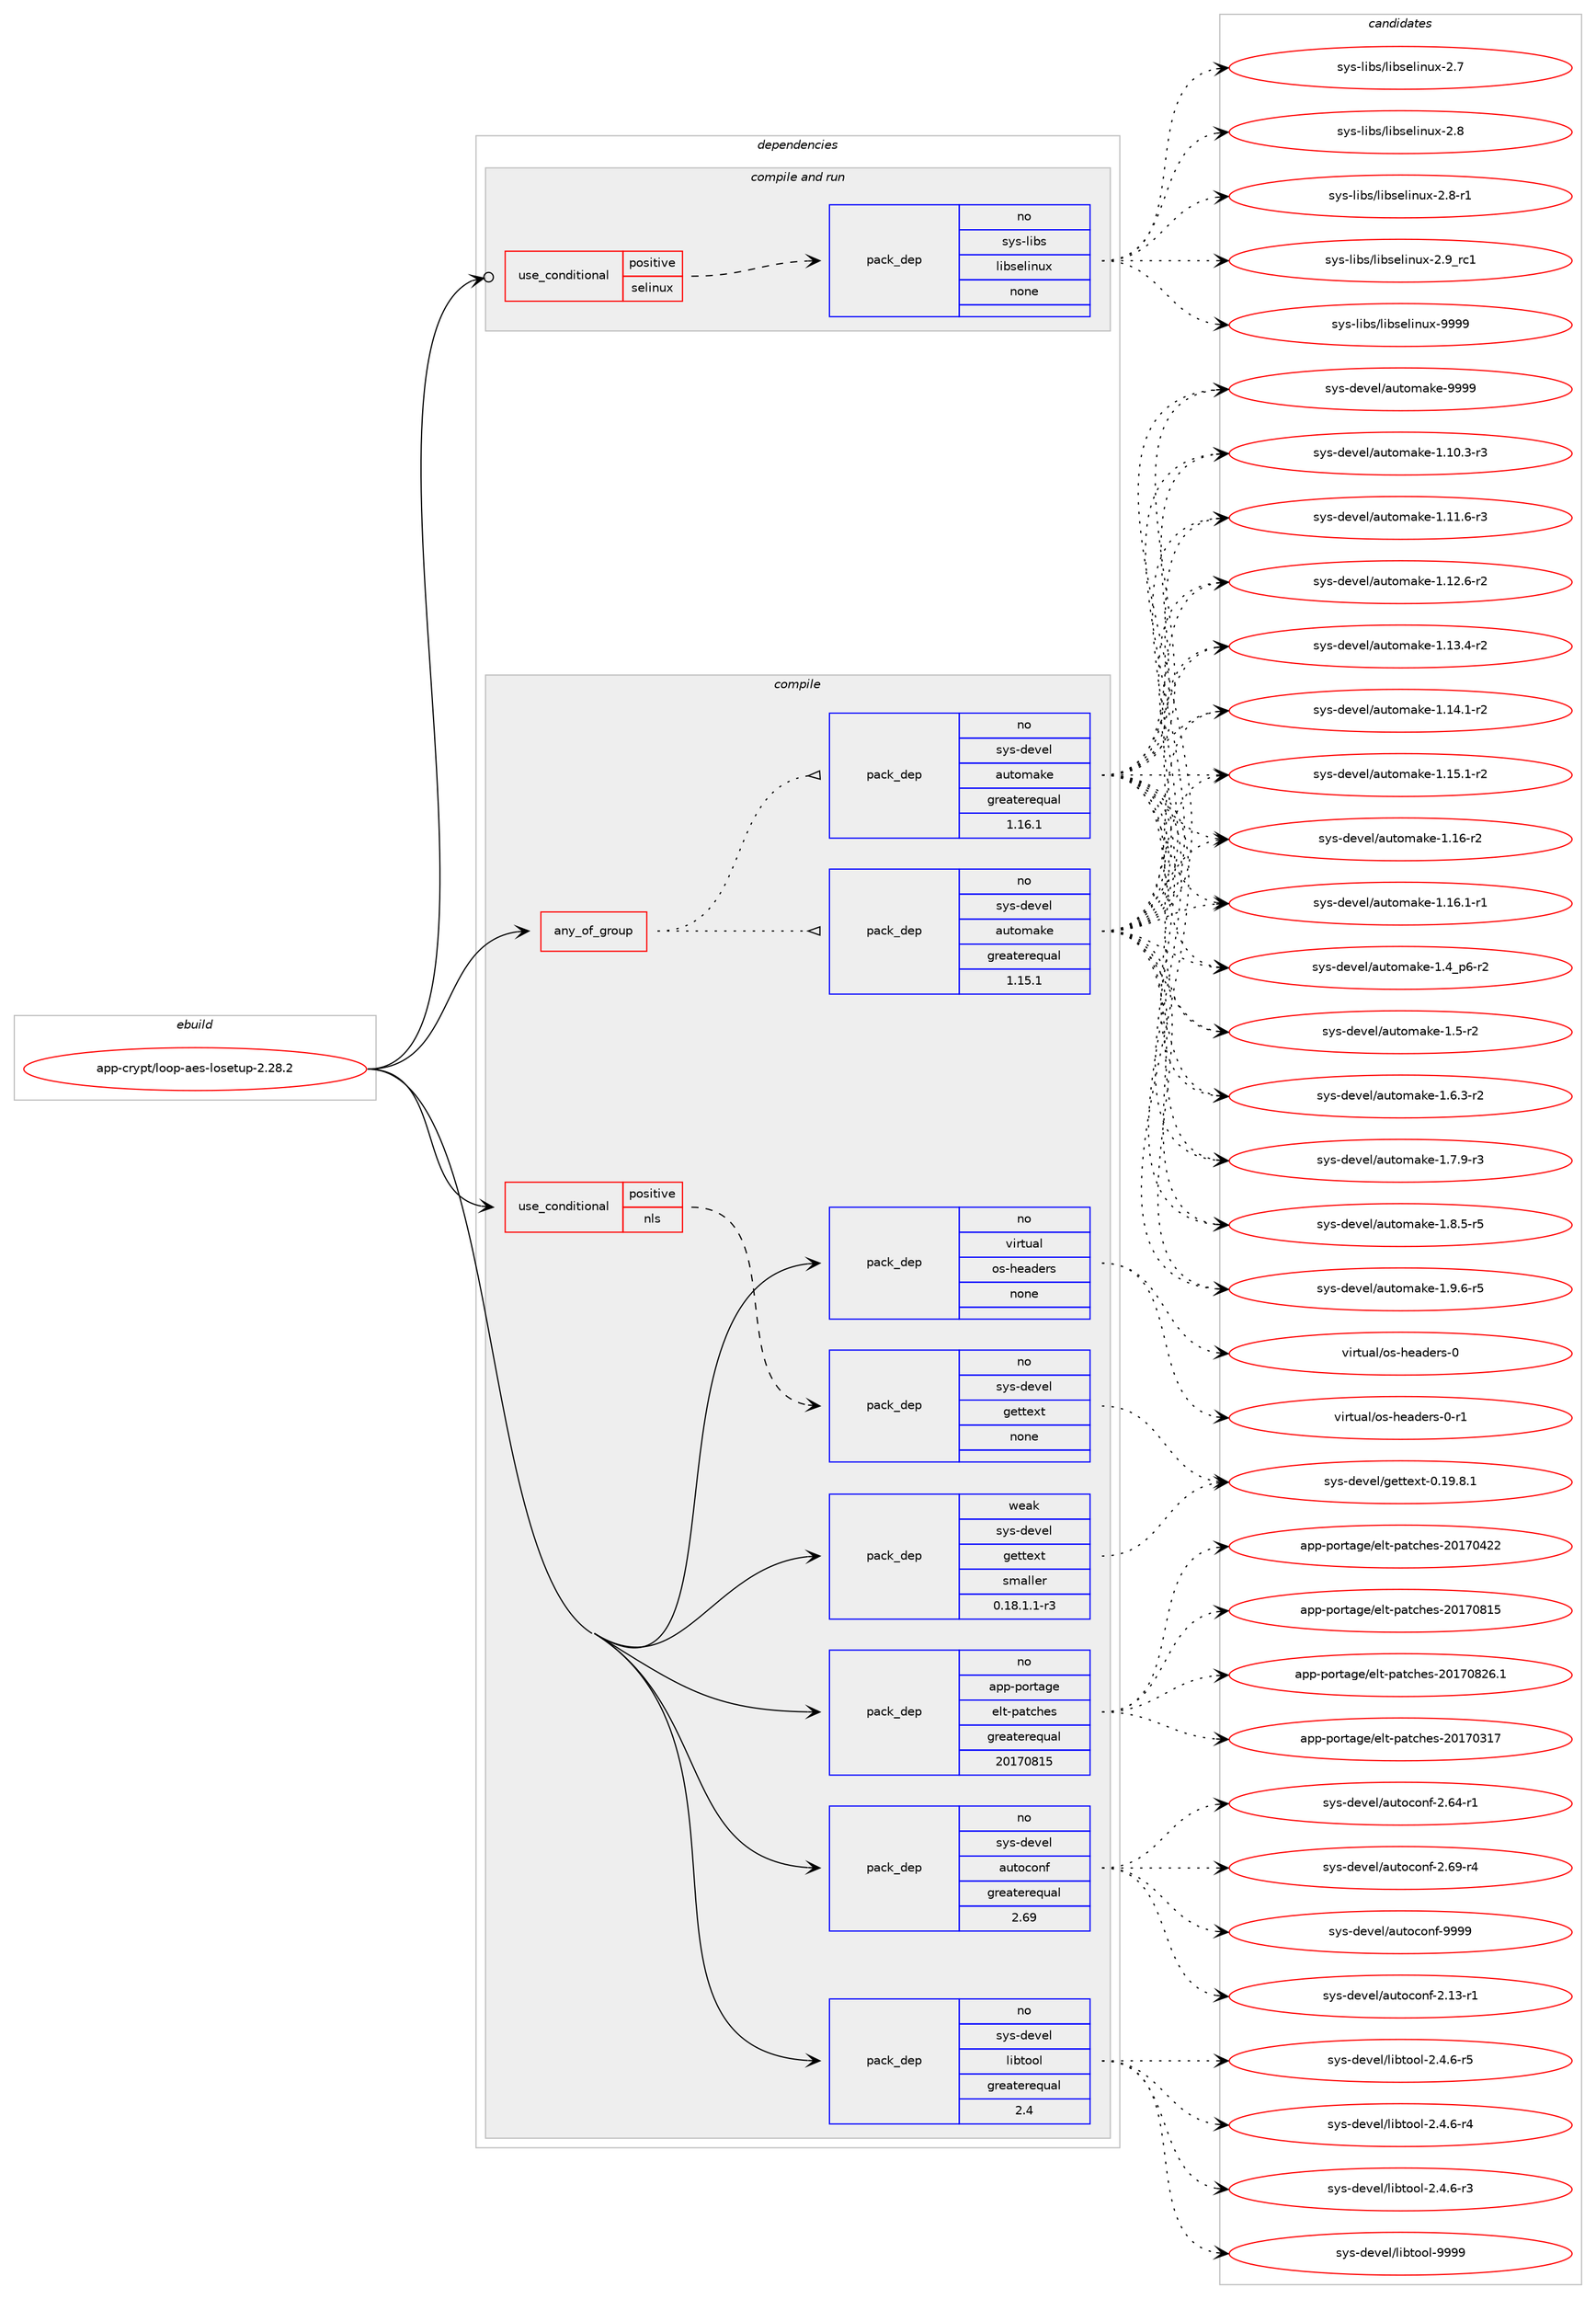 digraph prolog {

# *************
# Graph options
# *************

newrank=true;
concentrate=true;
compound=true;
graph [rankdir=LR,fontname=Helvetica,fontsize=10,ranksep=1.5];#, ranksep=2.5, nodesep=0.2];
edge  [arrowhead=vee];
node  [fontname=Helvetica,fontsize=10];

# **********
# The ebuild
# **********

subgraph cluster_leftcol {
color=gray;
rank=same;
label=<<i>ebuild</i>>;
id [label="app-crypt/loop-aes-losetup-2.28.2", color=red, width=4, href="../app-crypt/loop-aes-losetup-2.28.2.svg"];
}

# ****************
# The dependencies
# ****************

subgraph cluster_midcol {
color=gray;
label=<<i>dependencies</i>>;
subgraph cluster_compile {
fillcolor="#eeeeee";
style=filled;
label=<<i>compile</i>>;
subgraph any19304 {
dependency1276218 [label=<<TABLE BORDER="0" CELLBORDER="1" CELLSPACING="0" CELLPADDING="4"><TR><TD CELLPADDING="10">any_of_group</TD></TR></TABLE>>, shape=none, color=red];subgraph pack908586 {
dependency1276219 [label=<<TABLE BORDER="0" CELLBORDER="1" CELLSPACING="0" CELLPADDING="4" WIDTH="220"><TR><TD ROWSPAN="6" CELLPADDING="30">pack_dep</TD></TR><TR><TD WIDTH="110">no</TD></TR><TR><TD>sys-devel</TD></TR><TR><TD>automake</TD></TR><TR><TD>greaterequal</TD></TR><TR><TD>1.16.1</TD></TR></TABLE>>, shape=none, color=blue];
}
dependency1276218:e -> dependency1276219:w [weight=20,style="dotted",arrowhead="oinv"];
subgraph pack908587 {
dependency1276220 [label=<<TABLE BORDER="0" CELLBORDER="1" CELLSPACING="0" CELLPADDING="4" WIDTH="220"><TR><TD ROWSPAN="6" CELLPADDING="30">pack_dep</TD></TR><TR><TD WIDTH="110">no</TD></TR><TR><TD>sys-devel</TD></TR><TR><TD>automake</TD></TR><TR><TD>greaterequal</TD></TR><TR><TD>1.15.1</TD></TR></TABLE>>, shape=none, color=blue];
}
dependency1276218:e -> dependency1276220:w [weight=20,style="dotted",arrowhead="oinv"];
}
id:e -> dependency1276218:w [weight=20,style="solid",arrowhead="vee"];
subgraph cond347801 {
dependency1276221 [label=<<TABLE BORDER="0" CELLBORDER="1" CELLSPACING="0" CELLPADDING="4"><TR><TD ROWSPAN="3" CELLPADDING="10">use_conditional</TD></TR><TR><TD>positive</TD></TR><TR><TD>nls</TD></TR></TABLE>>, shape=none, color=red];
subgraph pack908588 {
dependency1276222 [label=<<TABLE BORDER="0" CELLBORDER="1" CELLSPACING="0" CELLPADDING="4" WIDTH="220"><TR><TD ROWSPAN="6" CELLPADDING="30">pack_dep</TD></TR><TR><TD WIDTH="110">no</TD></TR><TR><TD>sys-devel</TD></TR><TR><TD>gettext</TD></TR><TR><TD>none</TD></TR><TR><TD></TD></TR></TABLE>>, shape=none, color=blue];
}
dependency1276221:e -> dependency1276222:w [weight=20,style="dashed",arrowhead="vee"];
}
id:e -> dependency1276221:w [weight=20,style="solid",arrowhead="vee"];
subgraph pack908589 {
dependency1276223 [label=<<TABLE BORDER="0" CELLBORDER="1" CELLSPACING="0" CELLPADDING="4" WIDTH="220"><TR><TD ROWSPAN="6" CELLPADDING="30">pack_dep</TD></TR><TR><TD WIDTH="110">no</TD></TR><TR><TD>app-portage</TD></TR><TR><TD>elt-patches</TD></TR><TR><TD>greaterequal</TD></TR><TR><TD>20170815</TD></TR></TABLE>>, shape=none, color=blue];
}
id:e -> dependency1276223:w [weight=20,style="solid",arrowhead="vee"];
subgraph pack908590 {
dependency1276224 [label=<<TABLE BORDER="0" CELLBORDER="1" CELLSPACING="0" CELLPADDING="4" WIDTH="220"><TR><TD ROWSPAN="6" CELLPADDING="30">pack_dep</TD></TR><TR><TD WIDTH="110">no</TD></TR><TR><TD>sys-devel</TD></TR><TR><TD>autoconf</TD></TR><TR><TD>greaterequal</TD></TR><TR><TD>2.69</TD></TR></TABLE>>, shape=none, color=blue];
}
id:e -> dependency1276224:w [weight=20,style="solid",arrowhead="vee"];
subgraph pack908591 {
dependency1276225 [label=<<TABLE BORDER="0" CELLBORDER="1" CELLSPACING="0" CELLPADDING="4" WIDTH="220"><TR><TD ROWSPAN="6" CELLPADDING="30">pack_dep</TD></TR><TR><TD WIDTH="110">no</TD></TR><TR><TD>sys-devel</TD></TR><TR><TD>libtool</TD></TR><TR><TD>greaterequal</TD></TR><TR><TD>2.4</TD></TR></TABLE>>, shape=none, color=blue];
}
id:e -> dependency1276225:w [weight=20,style="solid",arrowhead="vee"];
subgraph pack908592 {
dependency1276226 [label=<<TABLE BORDER="0" CELLBORDER="1" CELLSPACING="0" CELLPADDING="4" WIDTH="220"><TR><TD ROWSPAN="6" CELLPADDING="30">pack_dep</TD></TR><TR><TD WIDTH="110">no</TD></TR><TR><TD>virtual</TD></TR><TR><TD>os-headers</TD></TR><TR><TD>none</TD></TR><TR><TD></TD></TR></TABLE>>, shape=none, color=blue];
}
id:e -> dependency1276226:w [weight=20,style="solid",arrowhead="vee"];
subgraph pack908593 {
dependency1276227 [label=<<TABLE BORDER="0" CELLBORDER="1" CELLSPACING="0" CELLPADDING="4" WIDTH="220"><TR><TD ROWSPAN="6" CELLPADDING="30">pack_dep</TD></TR><TR><TD WIDTH="110">weak</TD></TR><TR><TD>sys-devel</TD></TR><TR><TD>gettext</TD></TR><TR><TD>smaller</TD></TR><TR><TD>0.18.1.1-r3</TD></TR></TABLE>>, shape=none, color=blue];
}
id:e -> dependency1276227:w [weight=20,style="solid",arrowhead="vee"];
}
subgraph cluster_compileandrun {
fillcolor="#eeeeee";
style=filled;
label=<<i>compile and run</i>>;
subgraph cond347802 {
dependency1276228 [label=<<TABLE BORDER="0" CELLBORDER="1" CELLSPACING="0" CELLPADDING="4"><TR><TD ROWSPAN="3" CELLPADDING="10">use_conditional</TD></TR><TR><TD>positive</TD></TR><TR><TD>selinux</TD></TR></TABLE>>, shape=none, color=red];
subgraph pack908594 {
dependency1276229 [label=<<TABLE BORDER="0" CELLBORDER="1" CELLSPACING="0" CELLPADDING="4" WIDTH="220"><TR><TD ROWSPAN="6" CELLPADDING="30">pack_dep</TD></TR><TR><TD WIDTH="110">no</TD></TR><TR><TD>sys-libs</TD></TR><TR><TD>libselinux</TD></TR><TR><TD>none</TD></TR><TR><TD></TD></TR></TABLE>>, shape=none, color=blue];
}
dependency1276228:e -> dependency1276229:w [weight=20,style="dashed",arrowhead="vee"];
}
id:e -> dependency1276228:w [weight=20,style="solid",arrowhead="odotvee"];
}
subgraph cluster_run {
fillcolor="#eeeeee";
style=filled;
label=<<i>run</i>>;
}
}

# **************
# The candidates
# **************

subgraph cluster_choices {
rank=same;
color=gray;
label=<<i>candidates</i>>;

subgraph choice908586 {
color=black;
nodesep=1;
choice11512111545100101118101108479711711611110997107101454946494846514511451 [label="sys-devel/automake-1.10.3-r3", color=red, width=4,href="../sys-devel/automake-1.10.3-r3.svg"];
choice11512111545100101118101108479711711611110997107101454946494946544511451 [label="sys-devel/automake-1.11.6-r3", color=red, width=4,href="../sys-devel/automake-1.11.6-r3.svg"];
choice11512111545100101118101108479711711611110997107101454946495046544511450 [label="sys-devel/automake-1.12.6-r2", color=red, width=4,href="../sys-devel/automake-1.12.6-r2.svg"];
choice11512111545100101118101108479711711611110997107101454946495146524511450 [label="sys-devel/automake-1.13.4-r2", color=red, width=4,href="../sys-devel/automake-1.13.4-r2.svg"];
choice11512111545100101118101108479711711611110997107101454946495246494511450 [label="sys-devel/automake-1.14.1-r2", color=red, width=4,href="../sys-devel/automake-1.14.1-r2.svg"];
choice11512111545100101118101108479711711611110997107101454946495346494511450 [label="sys-devel/automake-1.15.1-r2", color=red, width=4,href="../sys-devel/automake-1.15.1-r2.svg"];
choice1151211154510010111810110847971171161111099710710145494649544511450 [label="sys-devel/automake-1.16-r2", color=red, width=4,href="../sys-devel/automake-1.16-r2.svg"];
choice11512111545100101118101108479711711611110997107101454946495446494511449 [label="sys-devel/automake-1.16.1-r1", color=red, width=4,href="../sys-devel/automake-1.16.1-r1.svg"];
choice115121115451001011181011084797117116111109971071014549465295112544511450 [label="sys-devel/automake-1.4_p6-r2", color=red, width=4,href="../sys-devel/automake-1.4_p6-r2.svg"];
choice11512111545100101118101108479711711611110997107101454946534511450 [label="sys-devel/automake-1.5-r2", color=red, width=4,href="../sys-devel/automake-1.5-r2.svg"];
choice115121115451001011181011084797117116111109971071014549465446514511450 [label="sys-devel/automake-1.6.3-r2", color=red, width=4,href="../sys-devel/automake-1.6.3-r2.svg"];
choice115121115451001011181011084797117116111109971071014549465546574511451 [label="sys-devel/automake-1.7.9-r3", color=red, width=4,href="../sys-devel/automake-1.7.9-r3.svg"];
choice115121115451001011181011084797117116111109971071014549465646534511453 [label="sys-devel/automake-1.8.5-r5", color=red, width=4,href="../sys-devel/automake-1.8.5-r5.svg"];
choice115121115451001011181011084797117116111109971071014549465746544511453 [label="sys-devel/automake-1.9.6-r5", color=red, width=4,href="../sys-devel/automake-1.9.6-r5.svg"];
choice115121115451001011181011084797117116111109971071014557575757 [label="sys-devel/automake-9999", color=red, width=4,href="../sys-devel/automake-9999.svg"];
dependency1276219:e -> choice11512111545100101118101108479711711611110997107101454946494846514511451:w [style=dotted,weight="100"];
dependency1276219:e -> choice11512111545100101118101108479711711611110997107101454946494946544511451:w [style=dotted,weight="100"];
dependency1276219:e -> choice11512111545100101118101108479711711611110997107101454946495046544511450:w [style=dotted,weight="100"];
dependency1276219:e -> choice11512111545100101118101108479711711611110997107101454946495146524511450:w [style=dotted,weight="100"];
dependency1276219:e -> choice11512111545100101118101108479711711611110997107101454946495246494511450:w [style=dotted,weight="100"];
dependency1276219:e -> choice11512111545100101118101108479711711611110997107101454946495346494511450:w [style=dotted,weight="100"];
dependency1276219:e -> choice1151211154510010111810110847971171161111099710710145494649544511450:w [style=dotted,weight="100"];
dependency1276219:e -> choice11512111545100101118101108479711711611110997107101454946495446494511449:w [style=dotted,weight="100"];
dependency1276219:e -> choice115121115451001011181011084797117116111109971071014549465295112544511450:w [style=dotted,weight="100"];
dependency1276219:e -> choice11512111545100101118101108479711711611110997107101454946534511450:w [style=dotted,weight="100"];
dependency1276219:e -> choice115121115451001011181011084797117116111109971071014549465446514511450:w [style=dotted,weight="100"];
dependency1276219:e -> choice115121115451001011181011084797117116111109971071014549465546574511451:w [style=dotted,weight="100"];
dependency1276219:e -> choice115121115451001011181011084797117116111109971071014549465646534511453:w [style=dotted,weight="100"];
dependency1276219:e -> choice115121115451001011181011084797117116111109971071014549465746544511453:w [style=dotted,weight="100"];
dependency1276219:e -> choice115121115451001011181011084797117116111109971071014557575757:w [style=dotted,weight="100"];
}
subgraph choice908587 {
color=black;
nodesep=1;
choice11512111545100101118101108479711711611110997107101454946494846514511451 [label="sys-devel/automake-1.10.3-r3", color=red, width=4,href="../sys-devel/automake-1.10.3-r3.svg"];
choice11512111545100101118101108479711711611110997107101454946494946544511451 [label="sys-devel/automake-1.11.6-r3", color=red, width=4,href="../sys-devel/automake-1.11.6-r3.svg"];
choice11512111545100101118101108479711711611110997107101454946495046544511450 [label="sys-devel/automake-1.12.6-r2", color=red, width=4,href="../sys-devel/automake-1.12.6-r2.svg"];
choice11512111545100101118101108479711711611110997107101454946495146524511450 [label="sys-devel/automake-1.13.4-r2", color=red, width=4,href="../sys-devel/automake-1.13.4-r2.svg"];
choice11512111545100101118101108479711711611110997107101454946495246494511450 [label="sys-devel/automake-1.14.1-r2", color=red, width=4,href="../sys-devel/automake-1.14.1-r2.svg"];
choice11512111545100101118101108479711711611110997107101454946495346494511450 [label="sys-devel/automake-1.15.1-r2", color=red, width=4,href="../sys-devel/automake-1.15.1-r2.svg"];
choice1151211154510010111810110847971171161111099710710145494649544511450 [label="sys-devel/automake-1.16-r2", color=red, width=4,href="../sys-devel/automake-1.16-r2.svg"];
choice11512111545100101118101108479711711611110997107101454946495446494511449 [label="sys-devel/automake-1.16.1-r1", color=red, width=4,href="../sys-devel/automake-1.16.1-r1.svg"];
choice115121115451001011181011084797117116111109971071014549465295112544511450 [label="sys-devel/automake-1.4_p6-r2", color=red, width=4,href="../sys-devel/automake-1.4_p6-r2.svg"];
choice11512111545100101118101108479711711611110997107101454946534511450 [label="sys-devel/automake-1.5-r2", color=red, width=4,href="../sys-devel/automake-1.5-r2.svg"];
choice115121115451001011181011084797117116111109971071014549465446514511450 [label="sys-devel/automake-1.6.3-r2", color=red, width=4,href="../sys-devel/automake-1.6.3-r2.svg"];
choice115121115451001011181011084797117116111109971071014549465546574511451 [label="sys-devel/automake-1.7.9-r3", color=red, width=4,href="../sys-devel/automake-1.7.9-r3.svg"];
choice115121115451001011181011084797117116111109971071014549465646534511453 [label="sys-devel/automake-1.8.5-r5", color=red, width=4,href="../sys-devel/automake-1.8.5-r5.svg"];
choice115121115451001011181011084797117116111109971071014549465746544511453 [label="sys-devel/automake-1.9.6-r5", color=red, width=4,href="../sys-devel/automake-1.9.6-r5.svg"];
choice115121115451001011181011084797117116111109971071014557575757 [label="sys-devel/automake-9999", color=red, width=4,href="../sys-devel/automake-9999.svg"];
dependency1276220:e -> choice11512111545100101118101108479711711611110997107101454946494846514511451:w [style=dotted,weight="100"];
dependency1276220:e -> choice11512111545100101118101108479711711611110997107101454946494946544511451:w [style=dotted,weight="100"];
dependency1276220:e -> choice11512111545100101118101108479711711611110997107101454946495046544511450:w [style=dotted,weight="100"];
dependency1276220:e -> choice11512111545100101118101108479711711611110997107101454946495146524511450:w [style=dotted,weight="100"];
dependency1276220:e -> choice11512111545100101118101108479711711611110997107101454946495246494511450:w [style=dotted,weight="100"];
dependency1276220:e -> choice11512111545100101118101108479711711611110997107101454946495346494511450:w [style=dotted,weight="100"];
dependency1276220:e -> choice1151211154510010111810110847971171161111099710710145494649544511450:w [style=dotted,weight="100"];
dependency1276220:e -> choice11512111545100101118101108479711711611110997107101454946495446494511449:w [style=dotted,weight="100"];
dependency1276220:e -> choice115121115451001011181011084797117116111109971071014549465295112544511450:w [style=dotted,weight="100"];
dependency1276220:e -> choice11512111545100101118101108479711711611110997107101454946534511450:w [style=dotted,weight="100"];
dependency1276220:e -> choice115121115451001011181011084797117116111109971071014549465446514511450:w [style=dotted,weight="100"];
dependency1276220:e -> choice115121115451001011181011084797117116111109971071014549465546574511451:w [style=dotted,weight="100"];
dependency1276220:e -> choice115121115451001011181011084797117116111109971071014549465646534511453:w [style=dotted,weight="100"];
dependency1276220:e -> choice115121115451001011181011084797117116111109971071014549465746544511453:w [style=dotted,weight="100"];
dependency1276220:e -> choice115121115451001011181011084797117116111109971071014557575757:w [style=dotted,weight="100"];
}
subgraph choice908588 {
color=black;
nodesep=1;
choice1151211154510010111810110847103101116116101120116454846495746564649 [label="sys-devel/gettext-0.19.8.1", color=red, width=4,href="../sys-devel/gettext-0.19.8.1.svg"];
dependency1276222:e -> choice1151211154510010111810110847103101116116101120116454846495746564649:w [style=dotted,weight="100"];
}
subgraph choice908589 {
color=black;
nodesep=1;
choice97112112451121111141169710310147101108116451129711699104101115455048495548514955 [label="app-portage/elt-patches-20170317", color=red, width=4,href="../app-portage/elt-patches-20170317.svg"];
choice97112112451121111141169710310147101108116451129711699104101115455048495548525050 [label="app-portage/elt-patches-20170422", color=red, width=4,href="../app-portage/elt-patches-20170422.svg"];
choice97112112451121111141169710310147101108116451129711699104101115455048495548564953 [label="app-portage/elt-patches-20170815", color=red, width=4,href="../app-portage/elt-patches-20170815.svg"];
choice971121124511211111411697103101471011081164511297116991041011154550484955485650544649 [label="app-portage/elt-patches-20170826.1", color=red, width=4,href="../app-portage/elt-patches-20170826.1.svg"];
dependency1276223:e -> choice97112112451121111141169710310147101108116451129711699104101115455048495548514955:w [style=dotted,weight="100"];
dependency1276223:e -> choice97112112451121111141169710310147101108116451129711699104101115455048495548525050:w [style=dotted,weight="100"];
dependency1276223:e -> choice97112112451121111141169710310147101108116451129711699104101115455048495548564953:w [style=dotted,weight="100"];
dependency1276223:e -> choice971121124511211111411697103101471011081164511297116991041011154550484955485650544649:w [style=dotted,weight="100"];
}
subgraph choice908590 {
color=black;
nodesep=1;
choice1151211154510010111810110847971171161119911111010245504649514511449 [label="sys-devel/autoconf-2.13-r1", color=red, width=4,href="../sys-devel/autoconf-2.13-r1.svg"];
choice1151211154510010111810110847971171161119911111010245504654524511449 [label="sys-devel/autoconf-2.64-r1", color=red, width=4,href="../sys-devel/autoconf-2.64-r1.svg"];
choice1151211154510010111810110847971171161119911111010245504654574511452 [label="sys-devel/autoconf-2.69-r4", color=red, width=4,href="../sys-devel/autoconf-2.69-r4.svg"];
choice115121115451001011181011084797117116111991111101024557575757 [label="sys-devel/autoconf-9999", color=red, width=4,href="../sys-devel/autoconf-9999.svg"];
dependency1276224:e -> choice1151211154510010111810110847971171161119911111010245504649514511449:w [style=dotted,weight="100"];
dependency1276224:e -> choice1151211154510010111810110847971171161119911111010245504654524511449:w [style=dotted,weight="100"];
dependency1276224:e -> choice1151211154510010111810110847971171161119911111010245504654574511452:w [style=dotted,weight="100"];
dependency1276224:e -> choice115121115451001011181011084797117116111991111101024557575757:w [style=dotted,weight="100"];
}
subgraph choice908591 {
color=black;
nodesep=1;
choice1151211154510010111810110847108105981161111111084550465246544511451 [label="sys-devel/libtool-2.4.6-r3", color=red, width=4,href="../sys-devel/libtool-2.4.6-r3.svg"];
choice1151211154510010111810110847108105981161111111084550465246544511452 [label="sys-devel/libtool-2.4.6-r4", color=red, width=4,href="../sys-devel/libtool-2.4.6-r4.svg"];
choice1151211154510010111810110847108105981161111111084550465246544511453 [label="sys-devel/libtool-2.4.6-r5", color=red, width=4,href="../sys-devel/libtool-2.4.6-r5.svg"];
choice1151211154510010111810110847108105981161111111084557575757 [label="sys-devel/libtool-9999", color=red, width=4,href="../sys-devel/libtool-9999.svg"];
dependency1276225:e -> choice1151211154510010111810110847108105981161111111084550465246544511451:w [style=dotted,weight="100"];
dependency1276225:e -> choice1151211154510010111810110847108105981161111111084550465246544511452:w [style=dotted,weight="100"];
dependency1276225:e -> choice1151211154510010111810110847108105981161111111084550465246544511453:w [style=dotted,weight="100"];
dependency1276225:e -> choice1151211154510010111810110847108105981161111111084557575757:w [style=dotted,weight="100"];
}
subgraph choice908592 {
color=black;
nodesep=1;
choice118105114116117971084711111545104101971001011141154548 [label="virtual/os-headers-0", color=red, width=4,href="../virtual/os-headers-0.svg"];
choice1181051141161179710847111115451041019710010111411545484511449 [label="virtual/os-headers-0-r1", color=red, width=4,href="../virtual/os-headers-0-r1.svg"];
dependency1276226:e -> choice118105114116117971084711111545104101971001011141154548:w [style=dotted,weight="100"];
dependency1276226:e -> choice1181051141161179710847111115451041019710010111411545484511449:w [style=dotted,weight="100"];
}
subgraph choice908593 {
color=black;
nodesep=1;
choice1151211154510010111810110847103101116116101120116454846495746564649 [label="sys-devel/gettext-0.19.8.1", color=red, width=4,href="../sys-devel/gettext-0.19.8.1.svg"];
dependency1276227:e -> choice1151211154510010111810110847103101116116101120116454846495746564649:w [style=dotted,weight="100"];
}
subgraph choice908594 {
color=black;
nodesep=1;
choice1151211154510810598115471081059811510110810511011712045504655 [label="sys-libs/libselinux-2.7", color=red, width=4,href="../sys-libs/libselinux-2.7.svg"];
choice1151211154510810598115471081059811510110810511011712045504656 [label="sys-libs/libselinux-2.8", color=red, width=4,href="../sys-libs/libselinux-2.8.svg"];
choice11512111545108105981154710810598115101108105110117120455046564511449 [label="sys-libs/libselinux-2.8-r1", color=red, width=4,href="../sys-libs/libselinux-2.8-r1.svg"];
choice1151211154510810598115471081059811510110810511011712045504657951149949 [label="sys-libs/libselinux-2.9_rc1", color=red, width=4,href="../sys-libs/libselinux-2.9_rc1.svg"];
choice115121115451081059811547108105981151011081051101171204557575757 [label="sys-libs/libselinux-9999", color=red, width=4,href="../sys-libs/libselinux-9999.svg"];
dependency1276229:e -> choice1151211154510810598115471081059811510110810511011712045504655:w [style=dotted,weight="100"];
dependency1276229:e -> choice1151211154510810598115471081059811510110810511011712045504656:w [style=dotted,weight="100"];
dependency1276229:e -> choice11512111545108105981154710810598115101108105110117120455046564511449:w [style=dotted,weight="100"];
dependency1276229:e -> choice1151211154510810598115471081059811510110810511011712045504657951149949:w [style=dotted,weight="100"];
dependency1276229:e -> choice115121115451081059811547108105981151011081051101171204557575757:w [style=dotted,weight="100"];
}
}

}
